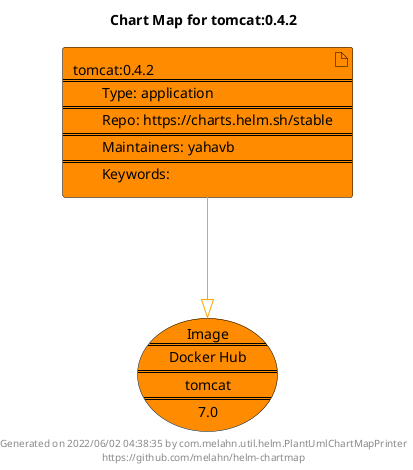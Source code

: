 @startuml
skinparam linetype ortho
skinparam backgroundColor white
skinparam usecaseBorderColor black
skinparam usecaseArrowColor LightSlateGray
skinparam artifactBorderColor black
skinparam artifactArrowColor LightSlateGray

title Chart Map for tomcat:0.4.2

'There is one referenced Helm Chart
artifact "tomcat:0.4.2\n====\n\tType: application\n====\n\tRepo: https://charts.helm.sh/stable\n====\n\tMaintainers: yahavb\n====\n\tKeywords: " as tomcat_0_4_2 #Darkorange

'There is one referenced Docker Image
usecase "Image\n====\nDocker Hub\n====\ntomcat\n====\n7.0" as tomcat_7_0 #Darkorange

'Chart Dependencies
tomcat_0_4_2--[#orange]-|>tomcat_7_0

center footer Generated on 2022/06/02 04:38:35 by com.melahn.util.helm.PlantUmlChartMapPrinter\nhttps://github.com/melahn/helm-chartmap
@enduml
